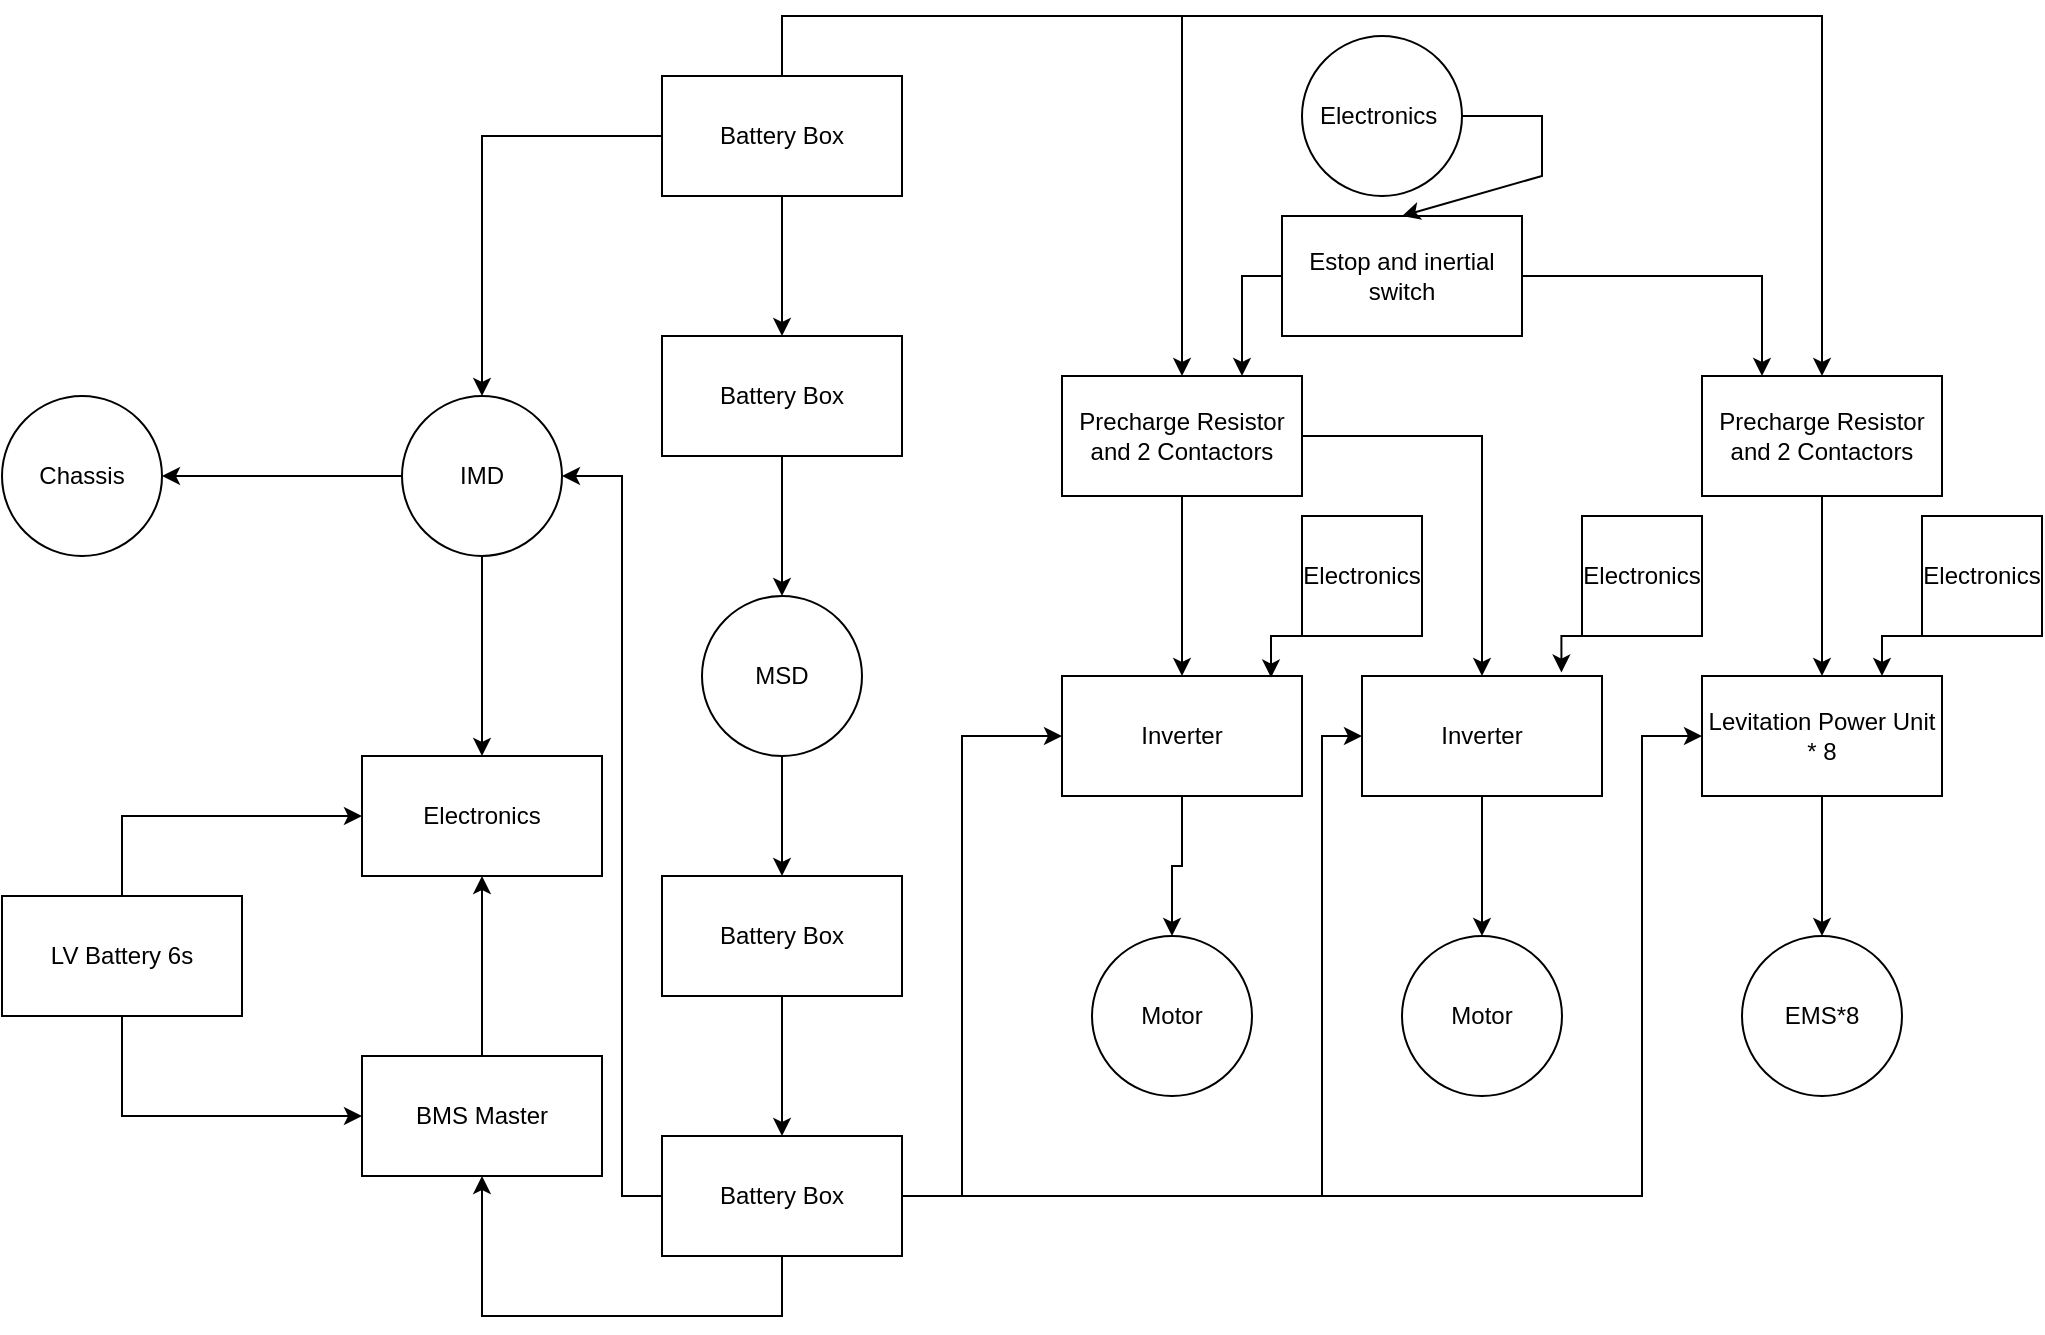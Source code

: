 <mxfile version="21.7.5" type="device">
  <diagram name="Page-1" id="uA9UaWxlDlIsP1pgWaFU">
    <mxGraphModel dx="1900" dy="573" grid="1" gridSize="10" guides="1" tooltips="1" connect="1" arrows="1" fold="1" page="1" pageScale="1" pageWidth="850" pageHeight="1100" math="0" shadow="0">
      <root>
        <mxCell id="0" />
        <mxCell id="1" parent="0" />
        <mxCell id="I1VDkAM80HxjSIb9_9jx-5" value="" style="edgeStyle=orthogonalEdgeStyle;rounded=0;orthogonalLoop=1;jettySize=auto;html=1;" parent="1" source="I1VDkAM80HxjSIb9_9jx-1" target="I1VDkAM80HxjSIb9_9jx-4" edge="1">
          <mxGeometry relative="1" as="geometry" />
        </mxCell>
        <mxCell id="I1VDkAM80HxjSIb9_9jx-1" value="Battery Box" style="rounded=0;whiteSpace=wrap;html=1;" parent="1" vertex="1">
          <mxGeometry x="170" y="240" width="120" height="60" as="geometry" />
        </mxCell>
        <mxCell id="I1VDkAM80HxjSIb9_9jx-3" value="" style="edgeStyle=orthogonalEdgeStyle;rounded=0;orthogonalLoop=1;jettySize=auto;html=1;" parent="1" source="I1VDkAM80HxjSIb9_9jx-2" target="I1VDkAM80HxjSIb9_9jx-1" edge="1">
          <mxGeometry relative="1" as="geometry" />
        </mxCell>
        <mxCell id="I1VDkAM80HxjSIb9_9jx-2" value="Battery Box" style="rounded=0;whiteSpace=wrap;html=1;" parent="1" vertex="1">
          <mxGeometry x="170" y="110" width="120" height="60" as="geometry" />
        </mxCell>
        <mxCell id="I1VDkAM80HxjSIb9_9jx-7" value="" style="edgeStyle=orthogonalEdgeStyle;rounded=0;orthogonalLoop=1;jettySize=auto;html=1;" parent="1" source="I1VDkAM80HxjSIb9_9jx-4" target="I1VDkAM80HxjSIb9_9jx-6" edge="1">
          <mxGeometry relative="1" as="geometry" />
        </mxCell>
        <mxCell id="I1VDkAM80HxjSIb9_9jx-4" value="MSD" style="ellipse;whiteSpace=wrap;html=1;rounded=0;" parent="1" vertex="1">
          <mxGeometry x="190" y="370" width="80" height="80" as="geometry" />
        </mxCell>
        <mxCell id="I1VDkAM80HxjSIb9_9jx-9" value="" style="edgeStyle=orthogonalEdgeStyle;rounded=0;orthogonalLoop=1;jettySize=auto;html=1;" parent="1" source="I1VDkAM80HxjSIb9_9jx-6" target="I1VDkAM80HxjSIb9_9jx-8" edge="1">
          <mxGeometry relative="1" as="geometry" />
        </mxCell>
        <mxCell id="I1VDkAM80HxjSIb9_9jx-6" value="Battery Box" style="rounded=0;whiteSpace=wrap;html=1;" parent="1" vertex="1">
          <mxGeometry x="170" y="510" width="120" height="60" as="geometry" />
        </mxCell>
        <mxCell id="I1VDkAM80HxjSIb9_9jx-8" value="Battery Box" style="rounded=0;whiteSpace=wrap;html=1;" parent="1" vertex="1">
          <mxGeometry x="170" y="640" width="120" height="60" as="geometry" />
        </mxCell>
        <mxCell id="I1VDkAM80HxjSIb9_9jx-10" value="Precharge Resistor and 2 Contactors" style="rounded=0;whiteSpace=wrap;html=1;" parent="1" vertex="1">
          <mxGeometry x="370" y="260" width="120" height="60" as="geometry" />
        </mxCell>
        <mxCell id="I1VDkAM80HxjSIb9_9jx-11" value="" style="endArrow=classic;html=1;rounded=0;entryX=0.5;entryY=0;entryDx=0;entryDy=0;exitX=0.5;exitY=0;exitDx=0;exitDy=0;" parent="1" source="I1VDkAM80HxjSIb9_9jx-2" target="I1VDkAM80HxjSIb9_9jx-10" edge="1">
          <mxGeometry width="50" height="50" relative="1" as="geometry">
            <mxPoint x="410" y="450" as="sourcePoint" />
            <mxPoint x="460" y="400" as="targetPoint" />
            <Array as="points">
              <mxPoint x="230" y="80" />
              <mxPoint x="430" y="80" />
            </Array>
          </mxGeometry>
        </mxCell>
        <mxCell id="I1VDkAM80HxjSIb9_9jx-12" value="" style="endArrow=classic;html=1;rounded=0;exitX=0.5;exitY=1;exitDx=0;exitDy=0;" parent="1" source="I1VDkAM80HxjSIb9_9jx-8" target="I1VDkAM80HxjSIb9_9jx-13" edge="1">
          <mxGeometry width="50" height="50" relative="1" as="geometry">
            <mxPoint x="410" y="470" as="sourcePoint" />
            <mxPoint x="110" y="640" as="targetPoint" />
            <Array as="points">
              <mxPoint x="230" y="730" />
              <mxPoint x="80" y="730" />
            </Array>
          </mxGeometry>
        </mxCell>
        <mxCell id="I1VDkAM80HxjSIb9_9jx-15" value="" style="edgeStyle=orthogonalEdgeStyle;rounded=0;orthogonalLoop=1;jettySize=auto;html=1;" parent="1" source="I1VDkAM80HxjSIb9_9jx-13" target="I1VDkAM80HxjSIb9_9jx-14" edge="1">
          <mxGeometry relative="1" as="geometry" />
        </mxCell>
        <mxCell id="I1VDkAM80HxjSIb9_9jx-13" value="BMS Master" style="rounded=0;whiteSpace=wrap;html=1;" parent="1" vertex="1">
          <mxGeometry x="20" y="600" width="120" height="60" as="geometry" />
        </mxCell>
        <mxCell id="I1VDkAM80HxjSIb9_9jx-14" value="Electronics" style="rounded=0;whiteSpace=wrap;html=1;" parent="1" vertex="1">
          <mxGeometry x="20" y="450" width="120" height="60" as="geometry" />
        </mxCell>
        <mxCell id="I1VDkAM80HxjSIb9_9jx-16" value="LV Battery 6s" style="rounded=0;whiteSpace=wrap;html=1;" parent="1" vertex="1">
          <mxGeometry x="-160" y="520" width="120" height="60" as="geometry" />
        </mxCell>
        <mxCell id="I1VDkAM80HxjSIb9_9jx-17" value="" style="endArrow=classic;html=1;rounded=0;exitX=0.5;exitY=1;exitDx=0;exitDy=0;entryX=0;entryY=0.5;entryDx=0;entryDy=0;" parent="1" source="I1VDkAM80HxjSIb9_9jx-16" target="I1VDkAM80HxjSIb9_9jx-13" edge="1">
          <mxGeometry width="50" height="50" relative="1" as="geometry">
            <mxPoint x="410" y="470" as="sourcePoint" />
            <mxPoint x="460" y="420" as="targetPoint" />
            <Array as="points">
              <mxPoint x="-100" y="630" />
            </Array>
          </mxGeometry>
        </mxCell>
        <mxCell id="I1VDkAM80HxjSIb9_9jx-18" value="" style="endArrow=classic;html=1;rounded=0;exitX=0.5;exitY=0;exitDx=0;exitDy=0;entryX=0;entryY=0.5;entryDx=0;entryDy=0;" parent="1" source="I1VDkAM80HxjSIb9_9jx-16" target="I1VDkAM80HxjSIb9_9jx-14" edge="1">
          <mxGeometry width="50" height="50" relative="1" as="geometry">
            <mxPoint x="410" y="470" as="sourcePoint" />
            <mxPoint x="460" y="420" as="targetPoint" />
            <Array as="points">
              <mxPoint x="-100" y="480" />
            </Array>
          </mxGeometry>
        </mxCell>
        <mxCell id="ZxciiD-_5-U2KcQ3YICQ-10" value="" style="edgeStyle=orthogonalEdgeStyle;rounded=0;orthogonalLoop=1;jettySize=auto;html=1;" edge="1" parent="1" source="I1VDkAM80HxjSIb9_9jx-20" target="ZxciiD-_5-U2KcQ3YICQ-9">
          <mxGeometry relative="1" as="geometry" />
        </mxCell>
        <mxCell id="I1VDkAM80HxjSIb9_9jx-20" value="Inverter" style="rounded=0;whiteSpace=wrap;html=1;" parent="1" vertex="1">
          <mxGeometry x="370" y="410" width="120" height="60" as="geometry" />
        </mxCell>
        <mxCell id="I1VDkAM80HxjSIb9_9jx-21" value="" style="endArrow=classic;html=1;rounded=0;exitX=1;exitY=0.5;exitDx=0;exitDy=0;entryX=0;entryY=0.5;entryDx=0;entryDy=0;" parent="1" source="I1VDkAM80HxjSIb9_9jx-8" target="I1VDkAM80HxjSIb9_9jx-20" edge="1">
          <mxGeometry width="50" height="50" relative="1" as="geometry">
            <mxPoint x="350" y="450" as="sourcePoint" />
            <mxPoint x="400" y="400" as="targetPoint" />
            <Array as="points">
              <mxPoint x="430" y="670" />
              <mxPoint x="320" y="670" />
              <mxPoint x="320" y="440" />
            </Array>
          </mxGeometry>
        </mxCell>
        <mxCell id="I1VDkAM80HxjSIb9_9jx-22" value="" style="endArrow=classic;html=1;rounded=0;entryX=0.5;entryY=0;entryDx=0;entryDy=0;exitX=0.5;exitY=1;exitDx=0;exitDy=0;" parent="1" source="I1VDkAM80HxjSIb9_9jx-10" target="I1VDkAM80HxjSIb9_9jx-20" edge="1">
          <mxGeometry width="50" height="50" relative="1" as="geometry">
            <mxPoint x="350" y="450" as="sourcePoint" />
            <mxPoint x="400" y="400" as="targetPoint" />
          </mxGeometry>
        </mxCell>
        <mxCell id="I1VDkAM80HxjSIb9_9jx-23" value="Precharge Resistor and 2 Contactors" style="rounded=0;whiteSpace=wrap;html=1;" parent="1" vertex="1">
          <mxGeometry x="690" y="260" width="120" height="60" as="geometry" />
        </mxCell>
        <mxCell id="I1VDkAM80HxjSIb9_9jx-33" value="" style="edgeStyle=orthogonalEdgeStyle;rounded=0;orthogonalLoop=1;jettySize=auto;html=1;" parent="1" source="I1VDkAM80HxjSIb9_9jx-24" target="I1VDkAM80HxjSIb9_9jx-32" edge="1">
          <mxGeometry relative="1" as="geometry" />
        </mxCell>
        <mxCell id="I1VDkAM80HxjSIb9_9jx-24" value="Levitation Power Unit&lt;br&gt;* 8" style="rounded=0;whiteSpace=wrap;html=1;" parent="1" vertex="1">
          <mxGeometry x="690" y="410" width="120" height="60" as="geometry" />
        </mxCell>
        <mxCell id="I1VDkAM80HxjSIb9_9jx-25" value="" style="endArrow=classic;html=1;rounded=0;entryX=0.5;entryY=0;entryDx=0;entryDy=0;exitX=0.5;exitY=1;exitDx=0;exitDy=0;" parent="1" source="I1VDkAM80HxjSIb9_9jx-23" target="I1VDkAM80HxjSIb9_9jx-24" edge="1">
          <mxGeometry width="50" height="50" relative="1" as="geometry">
            <mxPoint x="670" y="450" as="sourcePoint" />
            <mxPoint x="720" y="400" as="targetPoint" />
          </mxGeometry>
        </mxCell>
        <mxCell id="I1VDkAM80HxjSIb9_9jx-35" value="" style="edgeStyle=orthogonalEdgeStyle;rounded=0;orthogonalLoop=1;jettySize=auto;html=1;" parent="1" source="I1VDkAM80HxjSIb9_9jx-27" target="I1VDkAM80HxjSIb9_9jx-34" edge="1">
          <mxGeometry relative="1" as="geometry" />
        </mxCell>
        <mxCell id="I1VDkAM80HxjSIb9_9jx-27" value="Inverter" style="rounded=0;whiteSpace=wrap;html=1;" parent="1" vertex="1">
          <mxGeometry x="520" y="410" width="120" height="60" as="geometry" />
        </mxCell>
        <mxCell id="I1VDkAM80HxjSIb9_9jx-28" value="" style="endArrow=classic;html=1;rounded=0;entryX=0.5;entryY=0;entryDx=0;entryDy=0;exitX=1;exitY=0.5;exitDx=0;exitDy=0;" parent="1" source="I1VDkAM80HxjSIb9_9jx-10" target="I1VDkAM80HxjSIb9_9jx-27" edge="1">
          <mxGeometry width="50" height="50" relative="1" as="geometry">
            <mxPoint x="580" y="320" as="sourcePoint" />
            <mxPoint x="550" y="400" as="targetPoint" />
            <Array as="points">
              <mxPoint x="580" y="290" />
            </Array>
          </mxGeometry>
        </mxCell>
        <mxCell id="I1VDkAM80HxjSIb9_9jx-30" value="" style="endArrow=classic;html=1;rounded=0;entryX=0.5;entryY=0;entryDx=0;entryDy=0;" parent="1" target="I1VDkAM80HxjSIb9_9jx-23" edge="1">
          <mxGeometry width="50" height="50" relative="1" as="geometry">
            <mxPoint x="430" y="80" as="sourcePoint" />
            <mxPoint x="400" y="390" as="targetPoint" />
            <Array as="points">
              <mxPoint x="750" y="80" />
            </Array>
          </mxGeometry>
        </mxCell>
        <mxCell id="I1VDkAM80HxjSIb9_9jx-31" value="" style="endArrow=classic;html=1;rounded=0;entryX=0;entryY=0.5;entryDx=0;entryDy=0;" parent="1" target="I1VDkAM80HxjSIb9_9jx-24" edge="1">
          <mxGeometry width="50" height="50" relative="1" as="geometry">
            <mxPoint x="430" y="670" as="sourcePoint" />
            <mxPoint x="400" y="430" as="targetPoint" />
            <Array as="points">
              <mxPoint x="660" y="670" />
              <mxPoint x="660" y="440" />
            </Array>
          </mxGeometry>
        </mxCell>
        <mxCell id="I1VDkAM80HxjSIb9_9jx-32" value="EMS*8" style="ellipse;whiteSpace=wrap;html=1;rounded=0;" parent="1" vertex="1">
          <mxGeometry x="710" y="540" width="80" height="80" as="geometry" />
        </mxCell>
        <mxCell id="I1VDkAM80HxjSIb9_9jx-34" value="Motor" style="ellipse;whiteSpace=wrap;html=1;rounded=0;" parent="1" vertex="1">
          <mxGeometry x="540" y="540" width="80" height="80" as="geometry" />
        </mxCell>
        <mxCell id="I1VDkAM80HxjSIb9_9jx-37" value="" style="edgeStyle=orthogonalEdgeStyle;rounded=0;orthogonalLoop=1;jettySize=auto;html=1;" parent="1" source="I1VDkAM80HxjSIb9_9jx-36" target="I1VDkAM80HxjSIb9_9jx-14" edge="1">
          <mxGeometry relative="1" as="geometry" />
        </mxCell>
        <mxCell id="I1VDkAM80HxjSIb9_9jx-36" value="IMD" style="ellipse;whiteSpace=wrap;html=1;aspect=fixed;" parent="1" vertex="1">
          <mxGeometry x="40" y="270" width="80" height="80" as="geometry" />
        </mxCell>
        <mxCell id="I1VDkAM80HxjSIb9_9jx-38" value="" style="endArrow=classic;html=1;rounded=0;exitX=0;exitY=0.5;exitDx=0;exitDy=0;entryX=0.5;entryY=0;entryDx=0;entryDy=0;" parent="1" source="I1VDkAM80HxjSIb9_9jx-2" target="I1VDkAM80HxjSIb9_9jx-36" edge="1">
          <mxGeometry width="50" height="50" relative="1" as="geometry">
            <mxPoint x="130" y="390" as="sourcePoint" />
            <mxPoint x="180" y="340" as="targetPoint" />
            <Array as="points">
              <mxPoint x="80" y="140" />
            </Array>
          </mxGeometry>
        </mxCell>
        <mxCell id="I1VDkAM80HxjSIb9_9jx-39" value="" style="endArrow=classic;html=1;rounded=0;exitX=0;exitY=0.5;exitDx=0;exitDy=0;entryX=1;entryY=0.5;entryDx=0;entryDy=0;" parent="1" source="I1VDkAM80HxjSIb9_9jx-8" target="I1VDkAM80HxjSIb9_9jx-36" edge="1">
          <mxGeometry width="50" height="50" relative="1" as="geometry">
            <mxPoint x="130" y="550" as="sourcePoint" />
            <mxPoint x="180" y="500" as="targetPoint" />
            <Array as="points">
              <mxPoint x="150" y="670" />
              <mxPoint x="150" y="310" />
            </Array>
          </mxGeometry>
        </mxCell>
        <mxCell id="I1VDkAM80HxjSIb9_9jx-40" value="Chassis" style="ellipse;whiteSpace=wrap;html=1;aspect=fixed;" parent="1" vertex="1">
          <mxGeometry x="-160" y="270" width="80" height="80" as="geometry" />
        </mxCell>
        <mxCell id="I1VDkAM80HxjSIb9_9jx-41" value="" style="endArrow=classic;html=1;rounded=0;exitX=0;exitY=0.5;exitDx=0;exitDy=0;entryX=1;entryY=0.5;entryDx=0;entryDy=0;" parent="1" source="I1VDkAM80HxjSIb9_9jx-36" target="I1VDkAM80HxjSIb9_9jx-40" edge="1">
          <mxGeometry width="50" height="50" relative="1" as="geometry">
            <mxPoint x="130" y="360" as="sourcePoint" />
            <mxPoint x="180" y="310" as="targetPoint" />
          </mxGeometry>
        </mxCell>
        <mxCell id="ZxciiD-_5-U2KcQ3YICQ-3" style="edgeStyle=orthogonalEdgeStyle;rounded=0;orthogonalLoop=1;jettySize=auto;html=1;exitX=0;exitY=1;exitDx=0;exitDy=0;entryX=0.75;entryY=0;entryDx=0;entryDy=0;" edge="1" parent="1" source="I1VDkAM80HxjSIb9_9jx-43" target="I1VDkAM80HxjSIb9_9jx-24">
          <mxGeometry relative="1" as="geometry" />
        </mxCell>
        <mxCell id="I1VDkAM80HxjSIb9_9jx-43" value="Electronics" style="rounded=0;whiteSpace=wrap;html=1;" parent="1" vertex="1">
          <mxGeometry x="800" y="330" width="60" height="60" as="geometry" />
        </mxCell>
        <mxCell id="I1VDkAM80HxjSIb9_9jx-46" value="Electronics&amp;nbsp;" style="ellipse;whiteSpace=wrap;html=1;aspect=fixed;" parent="1" vertex="1">
          <mxGeometry x="490" y="90" width="80" height="80" as="geometry" />
        </mxCell>
        <mxCell id="I1VDkAM80HxjSIb9_9jx-47" value="Estop and inertial switch" style="rounded=0;whiteSpace=wrap;html=1;" parent="1" vertex="1">
          <mxGeometry x="480" y="180" width="120" height="60" as="geometry" />
        </mxCell>
        <mxCell id="I1VDkAM80HxjSIb9_9jx-48" value="" style="endArrow=classic;html=1;rounded=0;exitX=1;exitY=0.5;exitDx=0;exitDy=0;entryX=0.5;entryY=0;entryDx=0;entryDy=0;" parent="1" source="I1VDkAM80HxjSIb9_9jx-46" target="I1VDkAM80HxjSIb9_9jx-47" edge="1">
          <mxGeometry width="50" height="50" relative="1" as="geometry">
            <mxPoint x="440" y="370" as="sourcePoint" />
            <mxPoint x="490" y="320" as="targetPoint" />
            <Array as="points">
              <mxPoint x="610" y="130" />
              <mxPoint x="610" y="160" />
            </Array>
          </mxGeometry>
        </mxCell>
        <mxCell id="I1VDkAM80HxjSIb9_9jx-50" value="" style="endArrow=classic;html=1;rounded=0;exitX=0;exitY=0.5;exitDx=0;exitDy=0;entryX=0.75;entryY=0;entryDx=0;entryDy=0;" parent="1" source="I1VDkAM80HxjSIb9_9jx-47" target="I1VDkAM80HxjSIb9_9jx-10" edge="1">
          <mxGeometry width="50" height="50" relative="1" as="geometry">
            <mxPoint x="440" y="370" as="sourcePoint" />
            <mxPoint x="490" y="320" as="targetPoint" />
            <Array as="points">
              <mxPoint x="460" y="210" />
            </Array>
          </mxGeometry>
        </mxCell>
        <mxCell id="I1VDkAM80HxjSIb9_9jx-52" value="" style="endArrow=classic;html=1;rounded=0;exitX=1;exitY=0.5;exitDx=0;exitDy=0;entryX=0.25;entryY=0;entryDx=0;entryDy=0;" parent="1" source="I1VDkAM80HxjSIb9_9jx-47" target="I1VDkAM80HxjSIb9_9jx-23" edge="1">
          <mxGeometry width="50" height="50" relative="1" as="geometry">
            <mxPoint x="440" y="370" as="sourcePoint" />
            <mxPoint x="490" y="320" as="targetPoint" />
            <Array as="points">
              <mxPoint x="720" y="210" />
            </Array>
          </mxGeometry>
        </mxCell>
        <mxCell id="ZxciiD-_5-U2KcQ3YICQ-5" style="edgeStyle=orthogonalEdgeStyle;rounded=0;orthogonalLoop=1;jettySize=auto;html=1;exitX=0;exitY=1;exitDx=0;exitDy=0;entryX=0.831;entryY=-0.029;entryDx=0;entryDy=0;entryPerimeter=0;" edge="1" parent="1" source="ZxciiD-_5-U2KcQ3YICQ-4" target="I1VDkAM80HxjSIb9_9jx-27">
          <mxGeometry relative="1" as="geometry" />
        </mxCell>
        <mxCell id="ZxciiD-_5-U2KcQ3YICQ-4" value="Electronics" style="rounded=0;whiteSpace=wrap;html=1;" vertex="1" parent="1">
          <mxGeometry x="630" y="330" width="60" height="60" as="geometry" />
        </mxCell>
        <mxCell id="ZxciiD-_5-U2KcQ3YICQ-7" style="edgeStyle=orthogonalEdgeStyle;rounded=0;orthogonalLoop=1;jettySize=auto;html=1;exitX=0;exitY=1;exitDx=0;exitDy=0;entryX=0.871;entryY=0.013;entryDx=0;entryDy=0;entryPerimeter=0;" edge="1" parent="1" source="ZxciiD-_5-U2KcQ3YICQ-6" target="I1VDkAM80HxjSIb9_9jx-20">
          <mxGeometry relative="1" as="geometry" />
        </mxCell>
        <mxCell id="ZxciiD-_5-U2KcQ3YICQ-6" value="Electronics" style="rounded=0;whiteSpace=wrap;html=1;" vertex="1" parent="1">
          <mxGeometry x="490" y="330" width="60" height="60" as="geometry" />
        </mxCell>
        <mxCell id="ZxciiD-_5-U2KcQ3YICQ-8" value="" style="endArrow=classic;html=1;rounded=0;entryX=0;entryY=0.5;entryDx=0;entryDy=0;" edge="1" parent="1" target="I1VDkAM80HxjSIb9_9jx-27">
          <mxGeometry width="50" height="50" relative="1" as="geometry">
            <mxPoint x="500" y="670" as="sourcePoint" />
            <mxPoint x="570" y="460" as="targetPoint" />
            <Array as="points">
              <mxPoint x="500" y="440" />
            </Array>
          </mxGeometry>
        </mxCell>
        <mxCell id="ZxciiD-_5-U2KcQ3YICQ-9" value="Motor" style="ellipse;whiteSpace=wrap;html=1;rounded=0;" vertex="1" parent="1">
          <mxGeometry x="385" y="540" width="80" height="80" as="geometry" />
        </mxCell>
      </root>
    </mxGraphModel>
  </diagram>
</mxfile>
